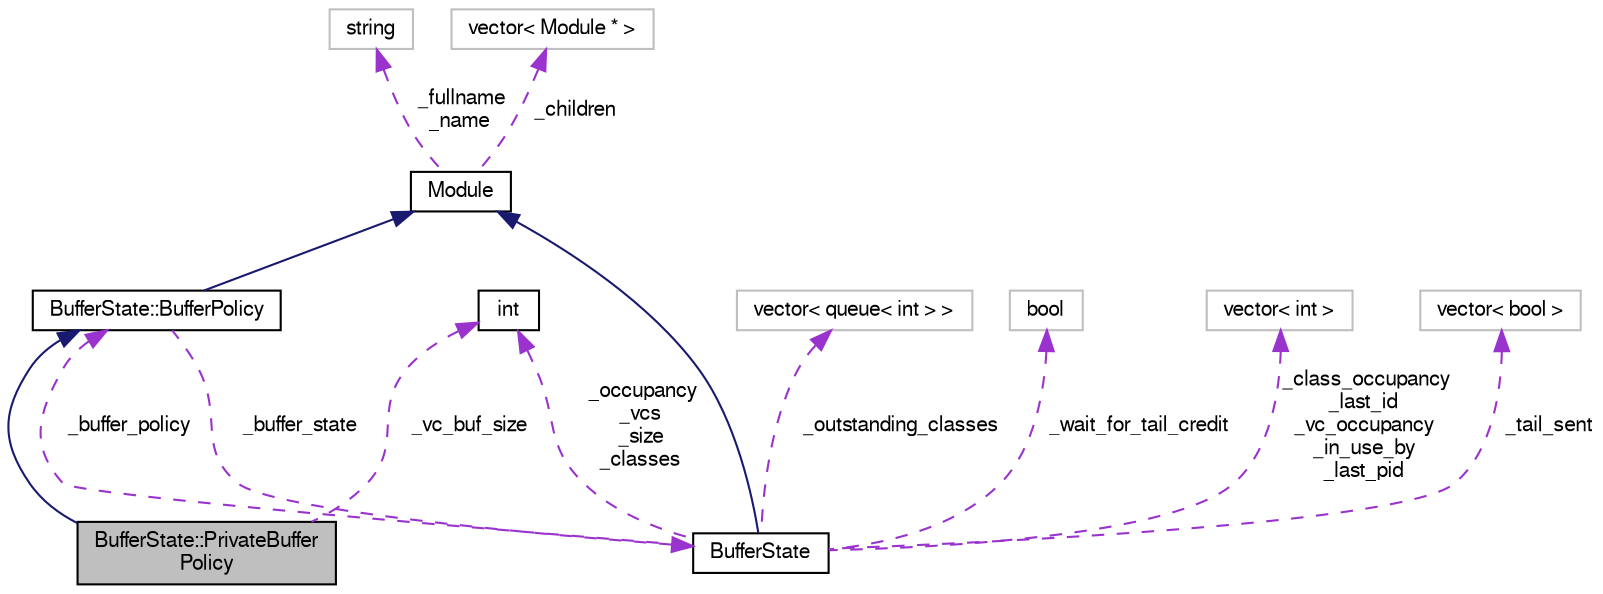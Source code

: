 digraph "BufferState::PrivateBufferPolicy"
{
  bgcolor="transparent";
  edge [fontname="FreeSans",fontsize="10",labelfontname="FreeSans",labelfontsize="10"];
  node [fontname="FreeSans",fontsize="10",shape=record];
  Node3 [label="BufferState::PrivateBuffer\lPolicy",height=0.2,width=0.4,color="black", fillcolor="grey75", style="filled", fontcolor="black"];
  Node4 -> Node3 [dir="back",color="midnightblue",fontsize="10",style="solid",fontname="FreeSans"];
  Node4 [label="BufferState::BufferPolicy",height=0.2,width=0.4,color="black",URL="$classBufferState_1_1BufferPolicy.html"];
  Node5 -> Node4 [dir="back",color="midnightblue",fontsize="10",style="solid",fontname="FreeSans"];
  Node5 [label="Module",height=0.2,width=0.4,color="black",URL="$classModule.html"];
  Node6 -> Node5 [dir="back",color="darkorchid3",fontsize="10",style="dashed",label=" _fullname\n_name" ,fontname="FreeSans"];
  Node6 [label="string",height=0.2,width=0.4,color="grey75"];
  Node7 -> Node5 [dir="back",color="darkorchid3",fontsize="10",style="dashed",label=" _children" ,fontname="FreeSans"];
  Node7 [label="vector\< Module * \>",height=0.2,width=0.4,color="grey75"];
  Node8 -> Node4 [dir="back",color="darkorchid3",fontsize="10",style="dashed",label=" _buffer_state" ,fontname="FreeSans"];
  Node8 [label="BufferState",height=0.2,width=0.4,color="black",URL="$classBufferState.html"];
  Node5 -> Node8 [dir="back",color="midnightblue",fontsize="10",style="solid",fontname="FreeSans"];
  Node9 -> Node8 [dir="back",color="darkorchid3",fontsize="10",style="dashed",label=" _outstanding_classes" ,fontname="FreeSans"];
  Node9 [label="vector\< queue\< int \> \>",height=0.2,width=0.4,color="grey75"];
  Node4 -> Node8 [dir="back",color="darkorchid3",fontsize="10",style="dashed",label=" _buffer_policy" ,fontname="FreeSans"];
  Node10 -> Node8 [dir="back",color="darkorchid3",fontsize="10",style="dashed",label=" _occupancy\n_vcs\n_size\n_classes" ,fontname="FreeSans"];
  Node10 [label="int",height=0.2,width=0.4,color="black",URL="$classint.html"];
  Node11 -> Node8 [dir="back",color="darkorchid3",fontsize="10",style="dashed",label=" _wait_for_tail_credit" ,fontname="FreeSans"];
  Node11 [label="bool",height=0.2,width=0.4,color="grey75"];
  Node12 -> Node8 [dir="back",color="darkorchid3",fontsize="10",style="dashed",label=" _class_occupancy\n_last_id\n_vc_occupancy\n_in_use_by\n_last_pid" ,fontname="FreeSans"];
  Node12 [label="vector\< int \>",height=0.2,width=0.4,color="grey75"];
  Node13 -> Node8 [dir="back",color="darkorchid3",fontsize="10",style="dashed",label=" _tail_sent" ,fontname="FreeSans"];
  Node13 [label="vector\< bool \>",height=0.2,width=0.4,color="grey75"];
  Node10 -> Node3 [dir="back",color="darkorchid3",fontsize="10",style="dashed",label=" _vc_buf_size" ,fontname="FreeSans"];
}

